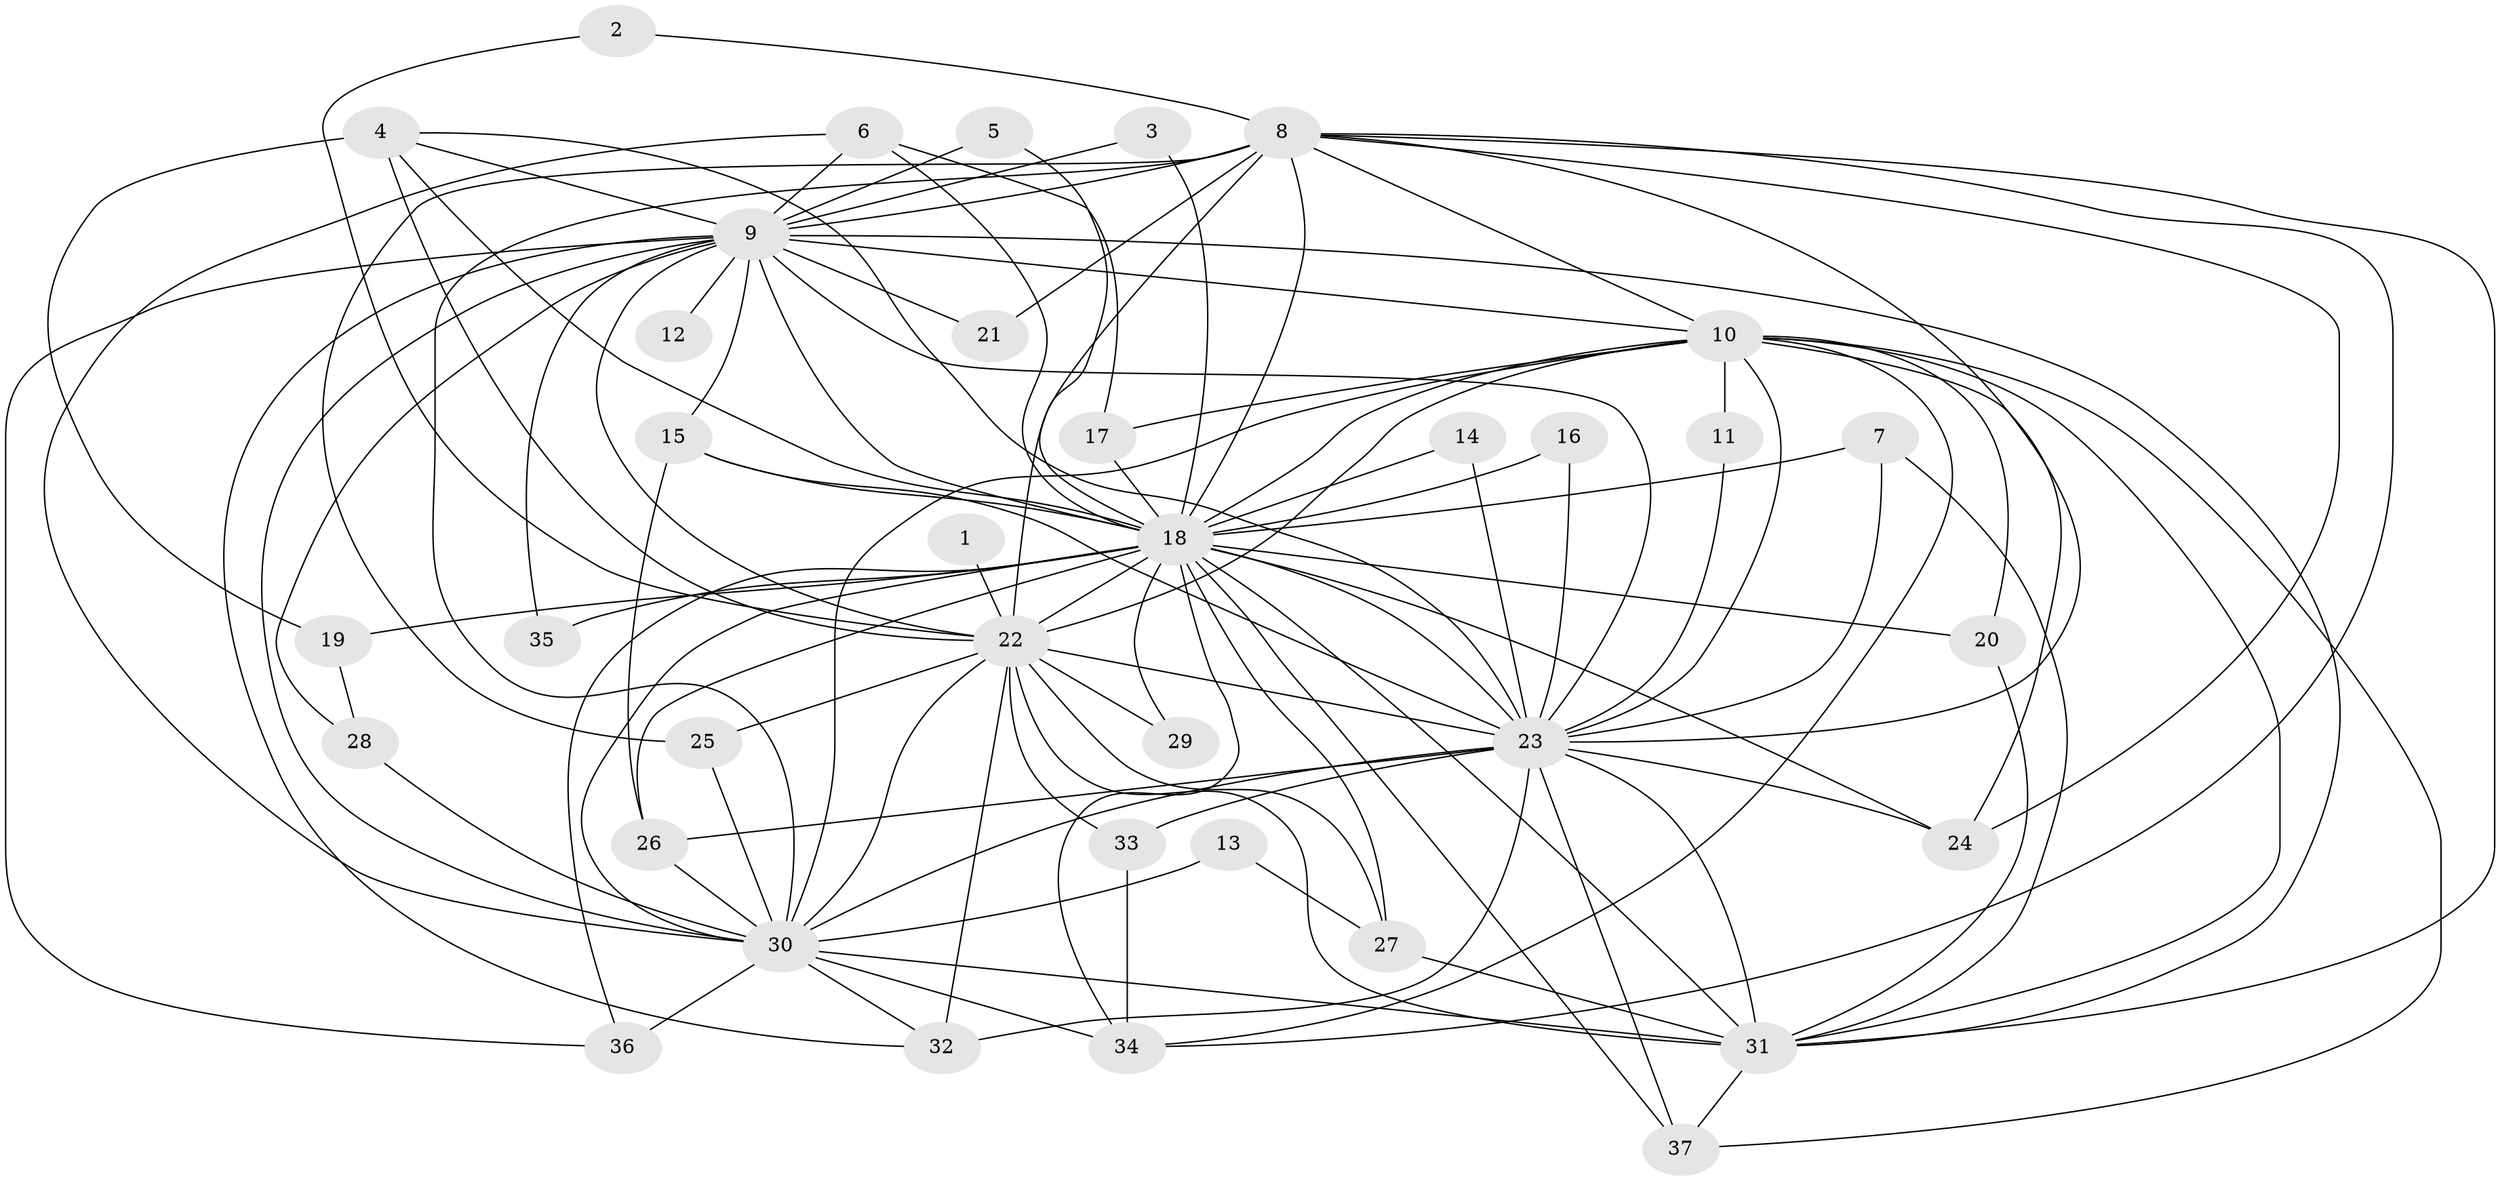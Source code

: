 // original degree distribution, {24: 0.01098901098901099, 26: 0.01098901098901099, 17: 0.02197802197802198, 28: 0.01098901098901099, 21: 0.01098901098901099, 19: 0.01098901098901099, 18: 0.01098901098901099, 14: 0.01098901098901099, 25: 0.01098901098901099, 4: 0.054945054945054944, 2: 0.5384615384615384, 5: 0.03296703296703297, 3: 0.26373626373626374}
// Generated by graph-tools (version 1.1) at 2025/36/03/04/25 23:36:32]
// undirected, 37 vertices, 106 edges
graph export_dot {
  node [color=gray90,style=filled];
  1;
  2;
  3;
  4;
  5;
  6;
  7;
  8;
  9;
  10;
  11;
  12;
  13;
  14;
  15;
  16;
  17;
  18;
  19;
  20;
  21;
  22;
  23;
  24;
  25;
  26;
  27;
  28;
  29;
  30;
  31;
  32;
  33;
  34;
  35;
  36;
  37;
  1 -- 22 [weight=1.0];
  2 -- 8 [weight=1.0];
  2 -- 22 [weight=1.0];
  3 -- 9 [weight=1.0];
  3 -- 18 [weight=1.0];
  4 -- 9 [weight=1.0];
  4 -- 18 [weight=1.0];
  4 -- 19 [weight=1.0];
  4 -- 22 [weight=1.0];
  4 -- 23 [weight=1.0];
  5 -- 9 [weight=1.0];
  5 -- 18 [weight=1.0];
  6 -- 9 [weight=1.0];
  6 -- 17 [weight=1.0];
  6 -- 18 [weight=1.0];
  6 -- 30 [weight=1.0];
  7 -- 18 [weight=1.0];
  7 -- 23 [weight=1.0];
  7 -- 31 [weight=1.0];
  8 -- 9 [weight=1.0];
  8 -- 10 [weight=1.0];
  8 -- 18 [weight=2.0];
  8 -- 21 [weight=1.0];
  8 -- 22 [weight=1.0];
  8 -- 23 [weight=2.0];
  8 -- 24 [weight=1.0];
  8 -- 25 [weight=1.0];
  8 -- 30 [weight=4.0];
  8 -- 31 [weight=1.0];
  8 -- 34 [weight=1.0];
  9 -- 10 [weight=1.0];
  9 -- 12 [weight=1.0];
  9 -- 15 [weight=2.0];
  9 -- 18 [weight=3.0];
  9 -- 21 [weight=1.0];
  9 -- 22 [weight=1.0];
  9 -- 23 [weight=1.0];
  9 -- 28 [weight=1.0];
  9 -- 30 [weight=4.0];
  9 -- 31 [weight=1.0];
  9 -- 32 [weight=1.0];
  9 -- 35 [weight=1.0];
  9 -- 36 [weight=1.0];
  10 -- 11 [weight=2.0];
  10 -- 17 [weight=1.0];
  10 -- 18 [weight=2.0];
  10 -- 20 [weight=1.0];
  10 -- 22 [weight=1.0];
  10 -- 23 [weight=3.0];
  10 -- 24 [weight=1.0];
  10 -- 30 [weight=2.0];
  10 -- 31 [weight=1.0];
  10 -- 34 [weight=1.0];
  10 -- 37 [weight=1.0];
  11 -- 23 [weight=1.0];
  13 -- 27 [weight=1.0];
  13 -- 30 [weight=2.0];
  14 -- 18 [weight=2.0];
  14 -- 23 [weight=1.0];
  15 -- 18 [weight=1.0];
  15 -- 23 [weight=2.0];
  15 -- 26 [weight=1.0];
  16 -- 18 [weight=2.0];
  16 -- 23 [weight=1.0];
  17 -- 18 [weight=2.0];
  18 -- 19 [weight=1.0];
  18 -- 20 [weight=1.0];
  18 -- 22 [weight=2.0];
  18 -- 23 [weight=2.0];
  18 -- 24 [weight=1.0];
  18 -- 26 [weight=1.0];
  18 -- 27 [weight=1.0];
  18 -- 29 [weight=1.0];
  18 -- 30 [weight=5.0];
  18 -- 31 [weight=3.0];
  18 -- 34 [weight=1.0];
  18 -- 35 [weight=1.0];
  18 -- 36 [weight=1.0];
  18 -- 37 [weight=2.0];
  19 -- 28 [weight=1.0];
  20 -- 31 [weight=1.0];
  22 -- 23 [weight=3.0];
  22 -- 25 [weight=1.0];
  22 -- 27 [weight=1.0];
  22 -- 29 [weight=1.0];
  22 -- 30 [weight=2.0];
  22 -- 31 [weight=1.0];
  22 -- 32 [weight=2.0];
  22 -- 33 [weight=1.0];
  23 -- 24 [weight=1.0];
  23 -- 26 [weight=2.0];
  23 -- 30 [weight=3.0];
  23 -- 31 [weight=1.0];
  23 -- 32 [weight=1.0];
  23 -- 33 [weight=1.0];
  23 -- 37 [weight=1.0];
  25 -- 30 [weight=1.0];
  26 -- 30 [weight=1.0];
  27 -- 31 [weight=1.0];
  28 -- 30 [weight=2.0];
  30 -- 31 [weight=3.0];
  30 -- 32 [weight=1.0];
  30 -- 34 [weight=1.0];
  30 -- 36 [weight=2.0];
  31 -- 37 [weight=1.0];
  33 -- 34 [weight=1.0];
}
